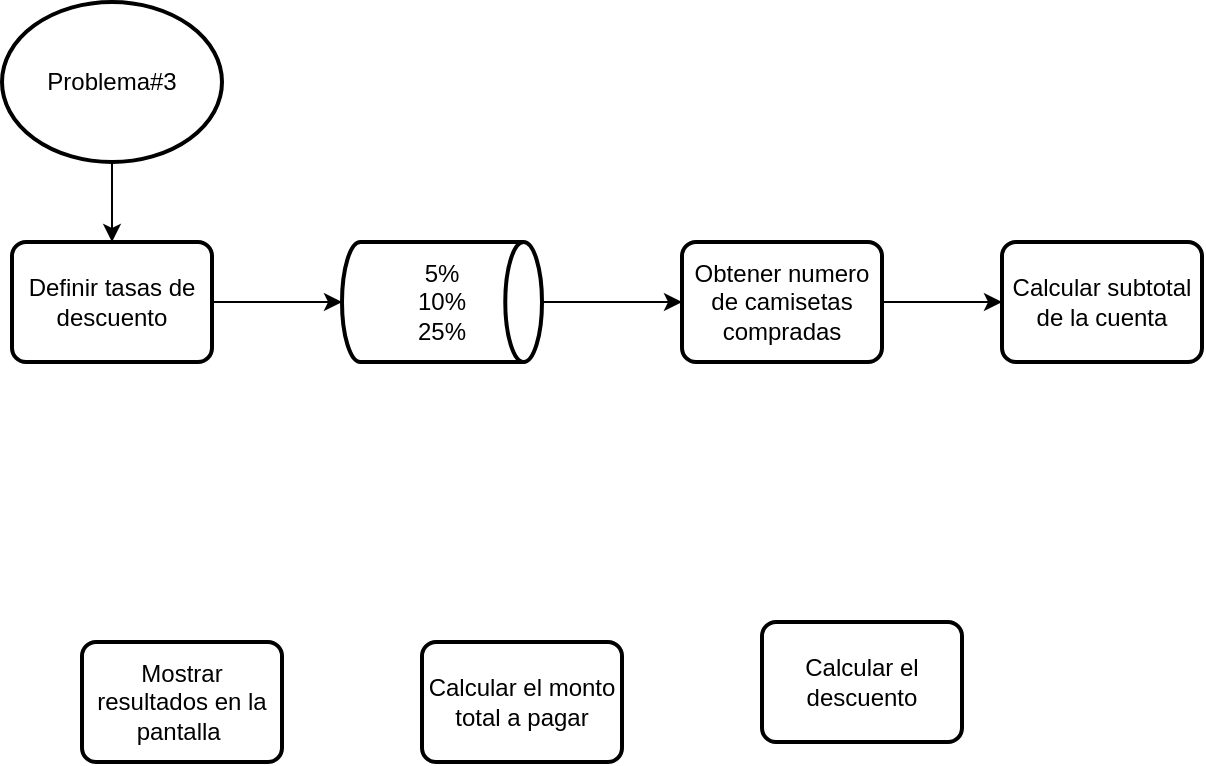 <mxfile version="21.7.2" type="github">
  <diagram id="C5RBs43oDa-KdzZeNtuy" name="Page-1">
    <mxGraphModel dx="794" dy="503" grid="1" gridSize="10" guides="1" tooltips="1" connect="1" arrows="1" fold="1" page="1" pageScale="1" pageWidth="827" pageHeight="1169" math="0" shadow="0">
      <root>
        <mxCell id="WIyWlLk6GJQsqaUBKTNV-0" />
        <mxCell id="WIyWlLk6GJQsqaUBKTNV-1" parent="WIyWlLk6GJQsqaUBKTNV-0" />
        <mxCell id="O3Nd_2ALyTSPaAK3VArU-2" style="edgeStyle=orthogonalEdgeStyle;rounded=0;orthogonalLoop=1;jettySize=auto;html=1;exitX=0.5;exitY=1;exitDx=0;exitDy=0;exitPerimeter=0;entryX=0.5;entryY=0;entryDx=0;entryDy=0;" edge="1" parent="WIyWlLk6GJQsqaUBKTNV-1" source="O3Nd_2ALyTSPaAK3VArU-0" target="O3Nd_2ALyTSPaAK3VArU-1">
          <mxGeometry relative="1" as="geometry" />
        </mxCell>
        <mxCell id="O3Nd_2ALyTSPaAK3VArU-0" value="&lt;font style=&quot;vertical-align: inherit;&quot;&gt;&lt;font style=&quot;vertical-align: inherit;&quot;&gt;Problema#3&lt;/font&gt;&lt;/font&gt;" style="strokeWidth=2;html=1;shape=mxgraph.flowchart.start_2;whiteSpace=wrap;rounded=1;" vertex="1" parent="WIyWlLk6GJQsqaUBKTNV-1">
          <mxGeometry x="20" y="10" width="110" height="80" as="geometry" />
        </mxCell>
        <mxCell id="O3Nd_2ALyTSPaAK3VArU-13" style="edgeStyle=orthogonalEdgeStyle;rounded=0;orthogonalLoop=1;jettySize=auto;html=1;exitX=1;exitY=0.5;exitDx=0;exitDy=0;entryX=0;entryY=0.5;entryDx=0;entryDy=0;entryPerimeter=0;" edge="1" parent="WIyWlLk6GJQsqaUBKTNV-1" source="O3Nd_2ALyTSPaAK3VArU-1" target="O3Nd_2ALyTSPaAK3VArU-12">
          <mxGeometry relative="1" as="geometry" />
        </mxCell>
        <mxCell id="O3Nd_2ALyTSPaAK3VArU-1" value="Definir tasas de descuento" style="rounded=1;whiteSpace=wrap;html=1;absoluteArcSize=1;arcSize=14;strokeWidth=2;" vertex="1" parent="WIyWlLk6GJQsqaUBKTNV-1">
          <mxGeometry x="25" y="130" width="100" height="60" as="geometry" />
        </mxCell>
        <mxCell id="O3Nd_2ALyTSPaAK3VArU-16" style="edgeStyle=orthogonalEdgeStyle;rounded=0;orthogonalLoop=1;jettySize=auto;html=1;exitX=1;exitY=0.5;exitDx=0;exitDy=0;entryX=0;entryY=0.5;entryDx=0;entryDy=0;" edge="1" parent="WIyWlLk6GJQsqaUBKTNV-1" source="O3Nd_2ALyTSPaAK3VArU-4" target="O3Nd_2ALyTSPaAK3VArU-6">
          <mxGeometry relative="1" as="geometry" />
        </mxCell>
        <mxCell id="O3Nd_2ALyTSPaAK3VArU-4" value="Obtener numero de camisetas compradas" style="rounded=1;whiteSpace=wrap;html=1;absoluteArcSize=1;arcSize=14;strokeWidth=2;" vertex="1" parent="WIyWlLk6GJQsqaUBKTNV-1">
          <mxGeometry x="360" y="130" width="100" height="60" as="geometry" />
        </mxCell>
        <mxCell id="O3Nd_2ALyTSPaAK3VArU-6" value="Calcular subtotal de la cuenta" style="rounded=1;whiteSpace=wrap;html=1;absoluteArcSize=1;arcSize=14;strokeWidth=2;" vertex="1" parent="WIyWlLk6GJQsqaUBKTNV-1">
          <mxGeometry x="520" y="130" width="100" height="60" as="geometry" />
        </mxCell>
        <mxCell id="O3Nd_2ALyTSPaAK3VArU-7" value="Mostrar resultados en la pantalla&amp;nbsp;" style="rounded=1;whiteSpace=wrap;html=1;absoluteArcSize=1;arcSize=14;strokeWidth=2;" vertex="1" parent="WIyWlLk6GJQsqaUBKTNV-1">
          <mxGeometry x="60" y="330" width="100" height="60" as="geometry" />
        </mxCell>
        <mxCell id="O3Nd_2ALyTSPaAK3VArU-8" value="Calcular el descuento" style="rounded=1;whiteSpace=wrap;html=1;absoluteArcSize=1;arcSize=14;strokeWidth=2;" vertex="1" parent="WIyWlLk6GJQsqaUBKTNV-1">
          <mxGeometry x="400" y="320" width="100" height="60" as="geometry" />
        </mxCell>
        <mxCell id="O3Nd_2ALyTSPaAK3VArU-10" value="Calcular el monto total a pagar" style="rounded=1;whiteSpace=wrap;html=1;absoluteArcSize=1;arcSize=14;strokeWidth=2;" vertex="1" parent="WIyWlLk6GJQsqaUBKTNV-1">
          <mxGeometry x="230" y="330" width="100" height="60" as="geometry" />
        </mxCell>
        <mxCell id="O3Nd_2ALyTSPaAK3VArU-14" style="edgeStyle=orthogonalEdgeStyle;rounded=0;orthogonalLoop=1;jettySize=auto;html=1;exitX=1;exitY=0.5;exitDx=0;exitDy=0;exitPerimeter=0;entryX=0;entryY=0.5;entryDx=0;entryDy=0;" edge="1" parent="WIyWlLk6GJQsqaUBKTNV-1" source="O3Nd_2ALyTSPaAK3VArU-12" target="O3Nd_2ALyTSPaAK3VArU-4">
          <mxGeometry relative="1" as="geometry" />
        </mxCell>
        <mxCell id="O3Nd_2ALyTSPaAK3VArU-12" value="5%&lt;br&gt;10%&lt;br&gt;25%" style="strokeWidth=2;html=1;shape=mxgraph.flowchart.direct_data;whiteSpace=wrap;" vertex="1" parent="WIyWlLk6GJQsqaUBKTNV-1">
          <mxGeometry x="190" y="130" width="100" height="60" as="geometry" />
        </mxCell>
      </root>
    </mxGraphModel>
  </diagram>
</mxfile>
